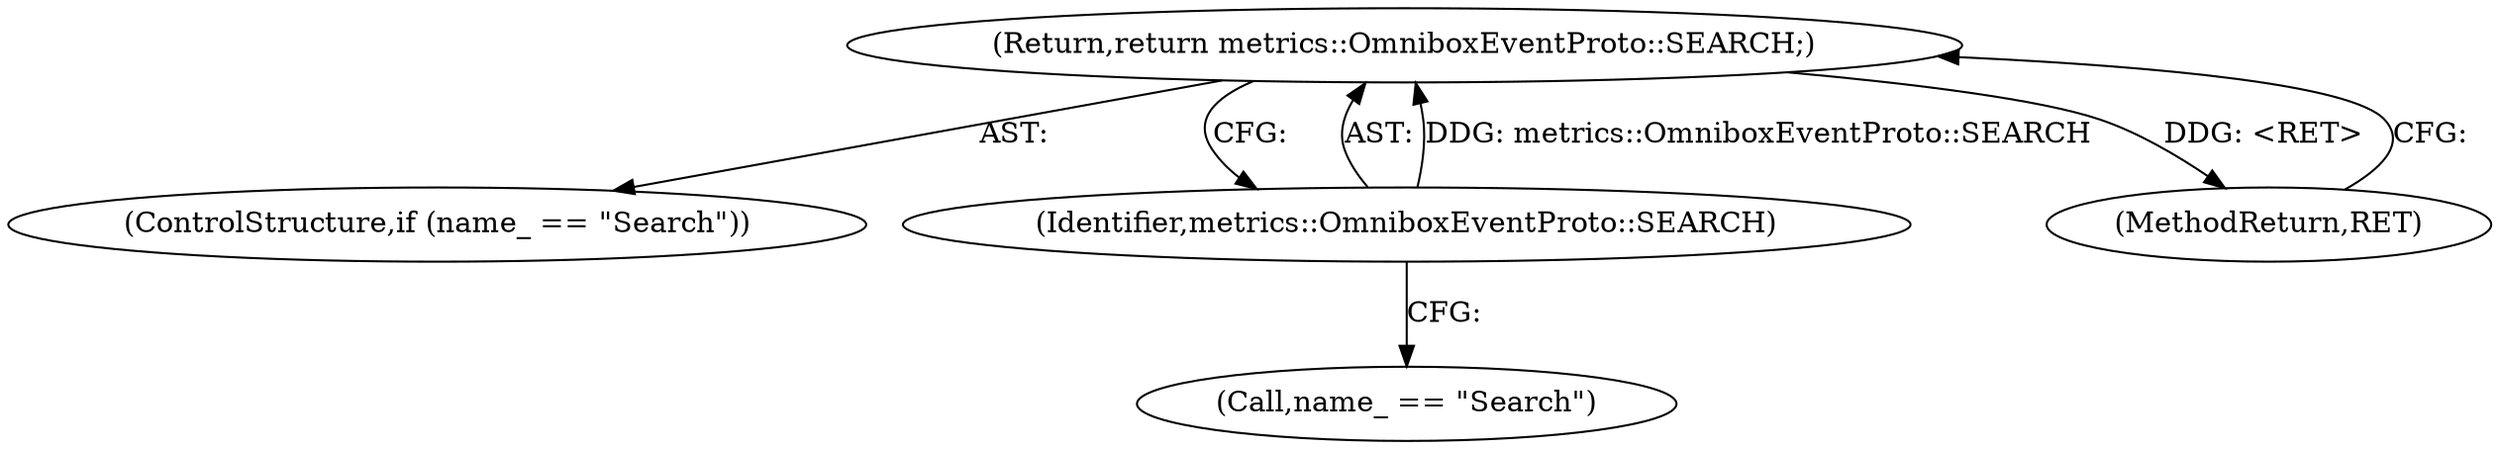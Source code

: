 digraph "1_Chrome_30f5bc981921d9c0221c82f38d80bd2d5c86a022_0@del" {
"1000124" [label="(Return,return metrics::OmniboxEventProto::SEARCH;)"];
"1000125" [label="(Identifier,metrics::OmniboxEventProto::SEARCH)"];
"1000120" [label="(ControlStructure,if (name_ == \"Search\"))"];
"1000125" [label="(Identifier,metrics::OmniboxEventProto::SEARCH)"];
"1000121" [label="(Call,name_ == \"Search\")"];
"1000124" [label="(Return,return metrics::OmniboxEventProto::SEARCH;)"];
"1000153" [label="(MethodReturn,RET)"];
"1000124" -> "1000120"  [label="AST: "];
"1000124" -> "1000125"  [label="CFG: "];
"1000125" -> "1000124"  [label="AST: "];
"1000153" -> "1000124"  [label="CFG: "];
"1000124" -> "1000153"  [label="DDG: <RET>"];
"1000125" -> "1000124"  [label="DDG: metrics::OmniboxEventProto::SEARCH"];
"1000125" -> "1000121"  [label="CFG: "];
}
